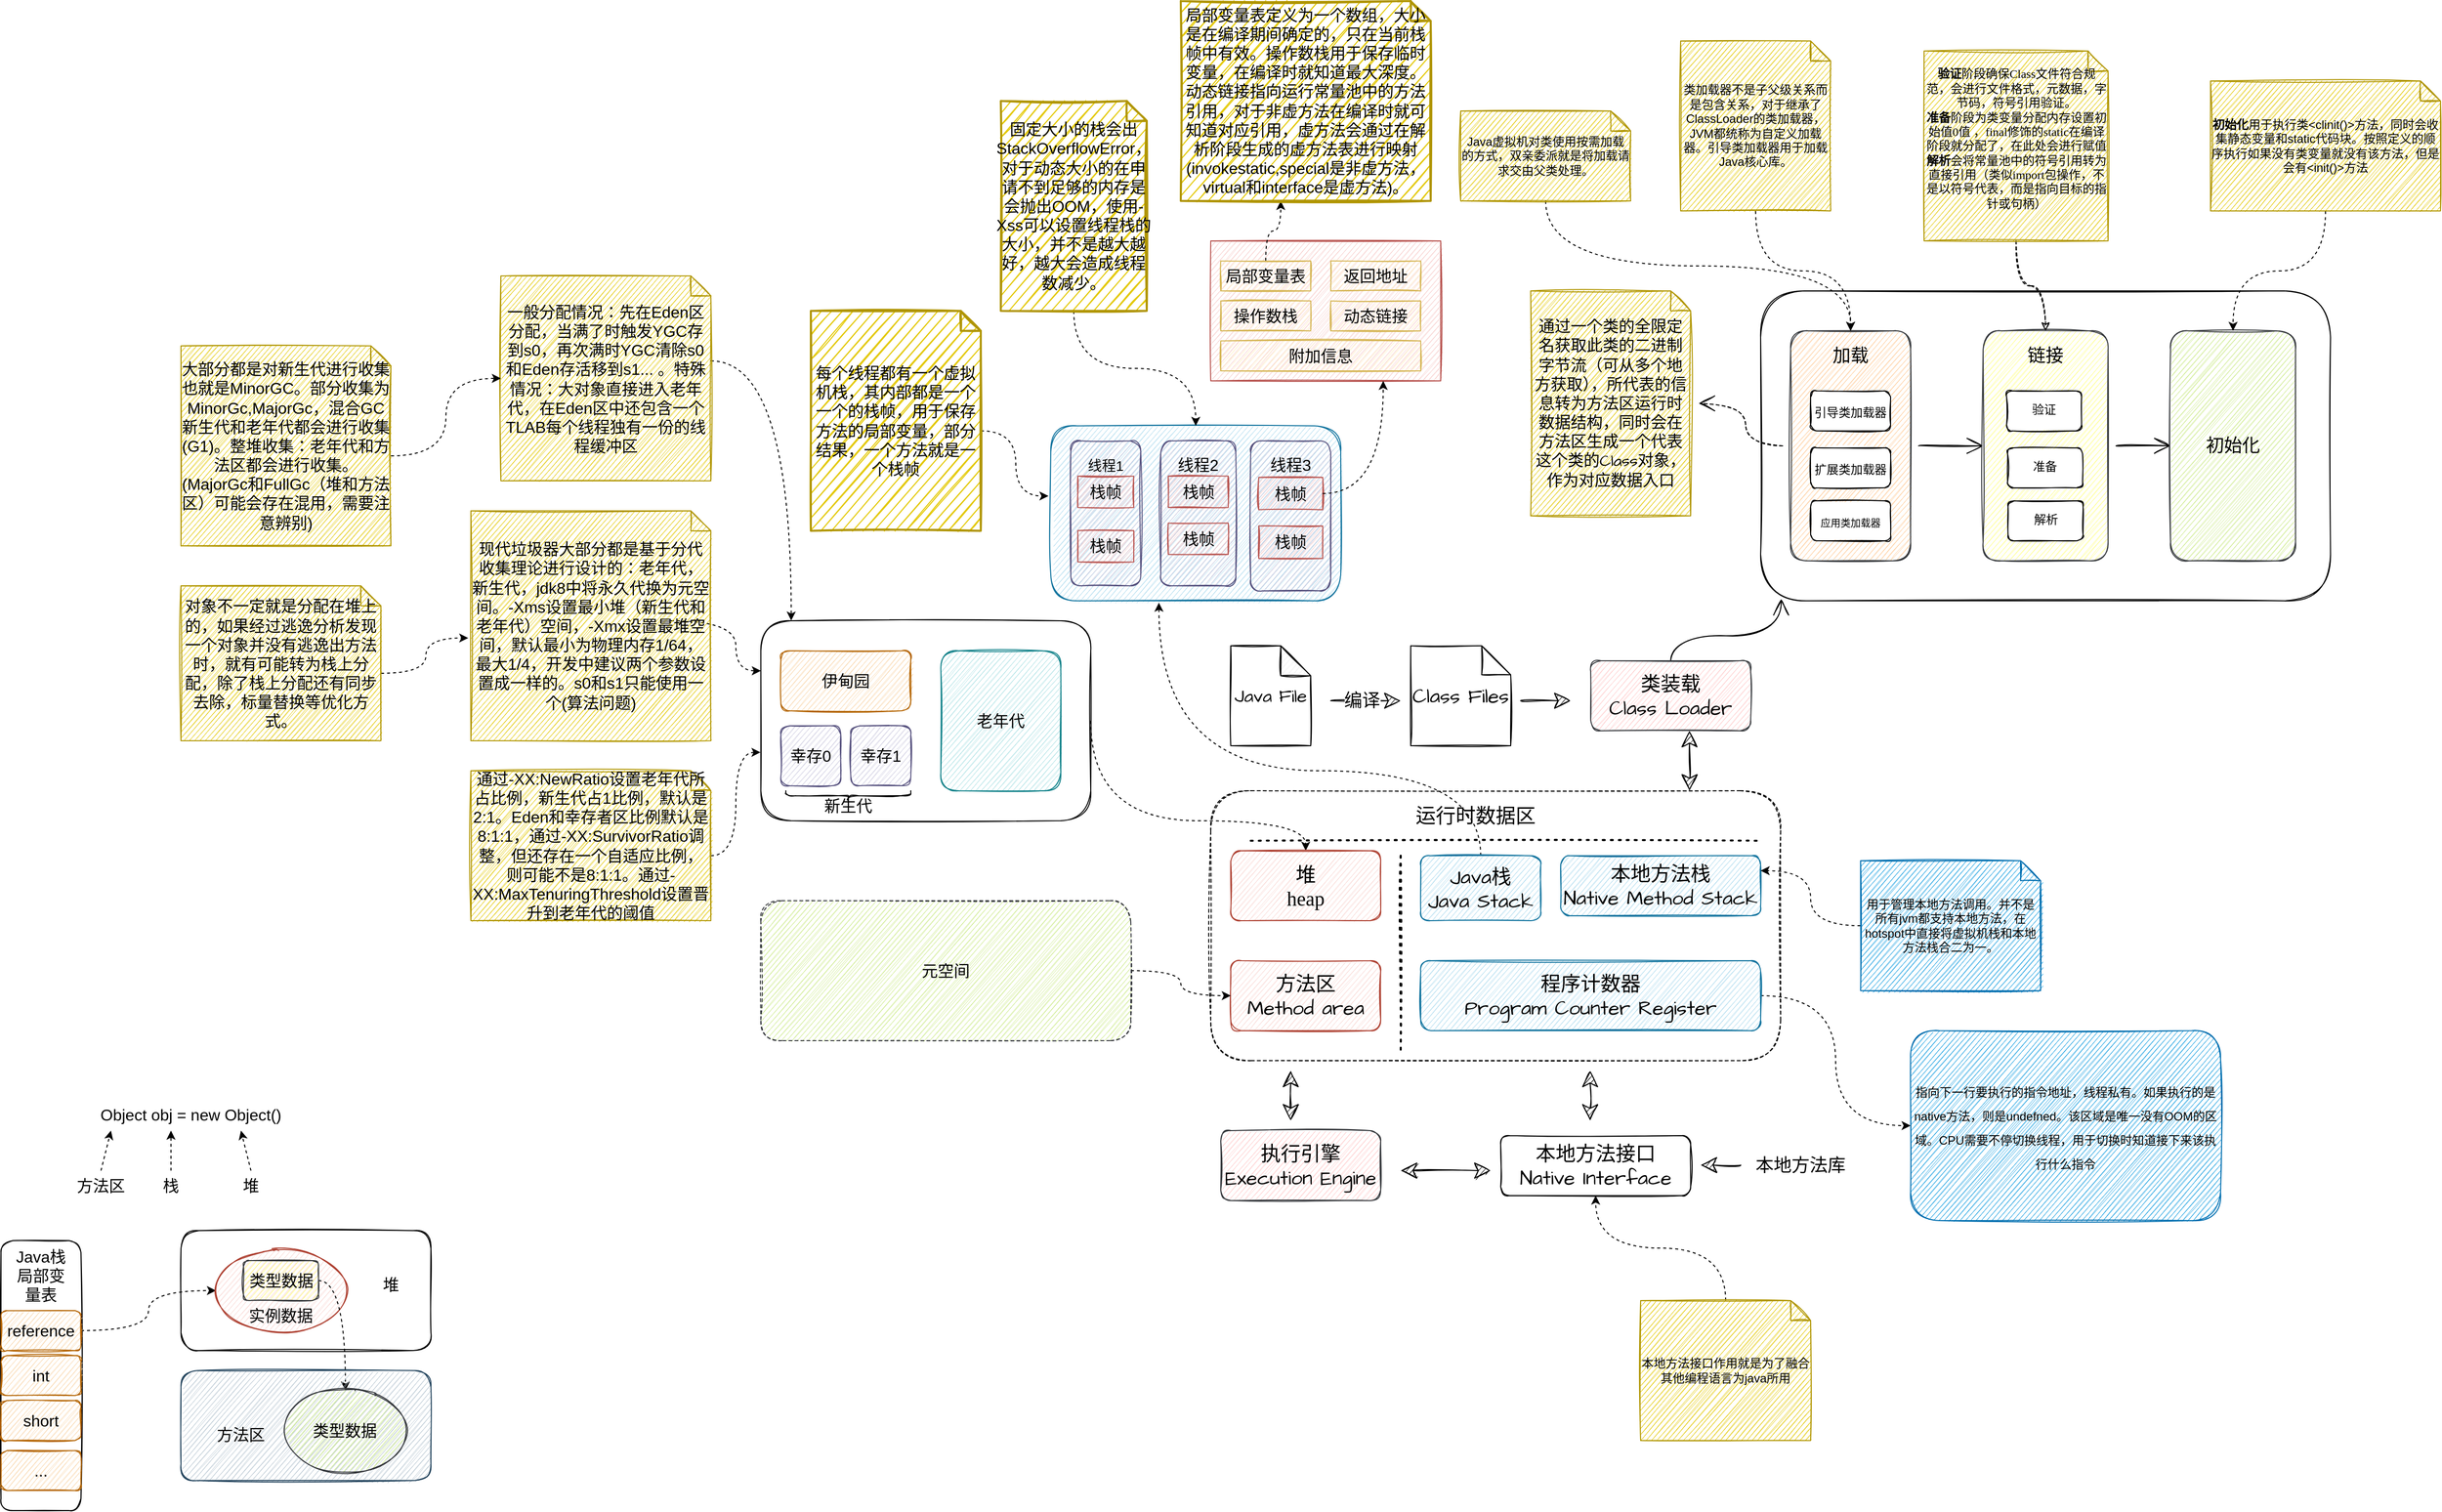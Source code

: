 <mxfile compressed="false" version="20.3.0" type="device">
  <diagram id="UpFueUuBWqiXrLH55dX2" name="第 1 页">
    <mxGraphModel dx="2283" dy="1316" grid="1" gridSize="10" guides="1" tooltips="1" connect="1" arrows="1" fold="1" page="0" pageScale="1" pageWidth="1920" pageHeight="1200" background="none" math="0" shadow="0">
      <root>
        <mxCell id="0" />
        <mxCell id="1" parent="0" />
        <mxCell id="NWxRKm_0L-wRh15dt9WS-9" style="edgeStyle=orthogonalEdgeStyle;orthogonalLoop=1;jettySize=auto;html=1;exitX=1;exitY=0.5;exitDx=0;exitDy=0;fontSize=16;curved=1;dashed=1;" parent="1" source="NWxRKm_0L-wRh15dt9WS-2" target="Faw4RQUeOR1Ntfg5_-7v-4" edge="1">
          <mxGeometry relative="1" as="geometry">
            <Array as="points">
              <mxPoint x="490" y="510" />
              <mxPoint x="705" y="510" />
            </Array>
          </mxGeometry>
        </mxCell>
        <mxCell id="k2cswU666XtifslHD5MH-2" value="" style="rounded=1;whiteSpace=wrap;html=1;sketch=1;fontSize=16;fillColor=#b1ddf0;strokeColor=#10739e;" parent="1" vertex="1">
          <mxGeometry x="450" y="115" width="290" height="175" as="geometry" />
        </mxCell>
        <mxCell id="Faw4RQUeOR1Ntfg5_-7v-2" value="" style="rounded=1;whiteSpace=wrap;html=1;glass=0;shadow=0;sketch=1;fillColor=none;dashed=1;" parent="1" vertex="1">
          <mxGeometry x="610" y="480" width="570" height="270" as="geometry" />
        </mxCell>
        <mxCell id="Faw4RQUeOR1Ntfg5_-7v-4" value="堆 &lt;br&gt;heap" style="rounded=1;whiteSpace=wrap;html=1;sketch=1;hachureGap=4;fontFamily=微软雅黑;fontSize=20;fillColor=#fad9d5;strokeColor=#ae4132;" parent="1" vertex="1">
          <mxGeometry x="630" y="540" width="150" height="70" as="geometry" />
        </mxCell>
        <mxCell id="Faw4RQUeOR1Ntfg5_-7v-5" value="方法区 &lt;br&gt;Method area" style="rounded=1;whiteSpace=wrap;html=1;sketch=1;hachureGap=4;fontFamily=Architects Daughter;fontSource=https%3A%2F%2Ffonts.googleapis.com%2Fcss%3Ffamily%3DArchitects%2BDaughter;fontSize=20;fillColor=#fad9d5;strokeColor=#ae4132;" parent="1" vertex="1">
          <mxGeometry x="630" y="650" width="150" height="70" as="geometry" />
        </mxCell>
        <mxCell id="k2cswU666XtifslHD5MH-25" style="edgeStyle=orthogonalEdgeStyle;orthogonalLoop=1;jettySize=auto;html=1;exitX=0.5;exitY=0;exitDx=0;exitDy=0;entryX=0.373;entryY=1.011;entryDx=0;entryDy=0;entryPerimeter=0;fontSize=14;curved=1;dashed=1;" parent="1" source="Faw4RQUeOR1Ntfg5_-7v-6" target="k2cswU666XtifslHD5MH-2" edge="1">
          <mxGeometry relative="1" as="geometry">
            <Array as="points">
              <mxPoint x="880" y="460" />
              <mxPoint x="558" y="460" />
            </Array>
          </mxGeometry>
        </mxCell>
        <mxCell id="Faw4RQUeOR1Ntfg5_-7v-6" value="Java栈&lt;br&gt;Java Stack" style="rounded=1;whiteSpace=wrap;html=1;sketch=1;hachureGap=4;fontFamily=Architects Daughter;fontSource=https%3A%2F%2Ffonts.googleapis.com%2Fcss%3Ffamily%3DArchitects%2BDaughter;fontSize=20;fillColor=#b1ddf0;strokeColor=#10739e;" parent="1" vertex="1">
          <mxGeometry x="820" y="545" width="120" height="65" as="geometry" />
        </mxCell>
        <mxCell id="Faw4RQUeOR1Ntfg5_-7v-7" value="本地方法栈&lt;br&gt;Native Method Stack" style="rounded=1;whiteSpace=wrap;html=1;sketch=1;hachureGap=4;fontFamily=Architects Daughter;fontSource=https%3A%2F%2Ffonts.googleapis.com%2Fcss%3Ffamily%3DArchitects%2BDaughter;fontSize=20;fillColor=#b1ddf0;strokeColor=#10739e;" parent="1" vertex="1">
          <mxGeometry x="960" y="545" width="200" height="60" as="geometry" />
        </mxCell>
        <mxCell id="Bb6Hwb2SqrQJIxjeNM7L-2" value="" style="edgeStyle=orthogonalEdgeStyle;orthogonalLoop=1;jettySize=auto;html=1;dashed=1;curved=1;" parent="1" source="Faw4RQUeOR1Ntfg5_-7v-8" target="Bb6Hwb2SqrQJIxjeNM7L-1" edge="1">
          <mxGeometry relative="1" as="geometry" />
        </mxCell>
        <mxCell id="Faw4RQUeOR1Ntfg5_-7v-8" value="程序计数器&lt;br&gt;Program Counter Register" style="rounded=1;whiteSpace=wrap;html=1;sketch=1;hachureGap=4;fontFamily=Architects Daughter;fontSource=https%3A%2F%2Ffonts.googleapis.com%2Fcss%3Ffamily%3DArchitects%2BDaughter;fontSize=20;fillColor=#b1ddf0;strokeColor=#10739e;" parent="1" vertex="1">
          <mxGeometry x="820" y="650" width="340" height="70" as="geometry" />
        </mxCell>
        <mxCell id="Faw4RQUeOR1Ntfg5_-7v-9" value="运行时数据区" style="text;html=1;strokeColor=none;fillColor=none;align=center;verticalAlign=middle;whiteSpace=wrap;rounded=0;sketch=1;hachureGap=4;fontFamily=Architects Daughter;fontSource=https%3A%2F%2Ffonts.googleapis.com%2Fcss%3Ffamily%3DArchitects%2BDaughter;fontSize=20;" parent="1" vertex="1">
          <mxGeometry x="780" y="490" width="190" height="30" as="geometry" />
        </mxCell>
        <mxCell id="Faw4RQUeOR1Ntfg5_-7v-11" value="Class Files" style="shape=note;size=29;whiteSpace=wrap;html=1;rounded=1;sketch=1;hachureGap=4;fontFamily=Architects Daughter;fontSource=https%3A%2F%2Ffonts.googleapis.com%2Fcss%3Ffamily%3DArchitects%2BDaughter;fontSize=20;" parent="1" vertex="1">
          <mxGeometry x="810" y="335" width="100" height="100" as="geometry" />
        </mxCell>
        <mxCell id="Faw4RQUeOR1Ntfg5_-7v-56" style="edgeStyle=orthogonalEdgeStyle;sketch=1;hachureGap=4;orthogonalLoop=1;jettySize=auto;html=1;exitX=0.5;exitY=0;exitDx=0;exitDy=0;entryX=0.036;entryY=0.994;entryDx=0;entryDy=0;shadow=0;fontFamily=Architects Daughter;fontSource=https%3A%2F%2Ffonts.googleapis.com%2Fcss%3Ffamily%3DArchitects%2BDaughter;fontSize=18;endArrow=open;startSize=14;endSize=14;sourcePerimeterSpacing=8;targetPerimeterSpacing=8;curved=1;entryPerimeter=0;" parent="1" source="Faw4RQUeOR1Ntfg5_-7v-13" target="Faw4RQUeOR1Ntfg5_-7v-55" edge="1">
          <mxGeometry relative="1" as="geometry" />
        </mxCell>
        <mxCell id="Faw4RQUeOR1Ntfg5_-7v-13" value="类装载&lt;br&gt;Class Loader" style="rounded=1;whiteSpace=wrap;html=1;sketch=1;hachureGap=4;fontFamily=Architects Daughter;fontSource=https%3A%2F%2Ffonts.googleapis.com%2Fcss%3Ffamily%3DArchitects%2BDaughter;fontSize=20;fillColor=#ffcccc;strokeColor=#36393d;" parent="1" vertex="1">
          <mxGeometry x="990" y="350" width="160" height="70" as="geometry" />
        </mxCell>
        <mxCell id="Faw4RQUeOR1Ntfg5_-7v-17" value="执行引擎&lt;br&gt;Execution Engine" style="rounded=1;whiteSpace=wrap;html=1;sketch=1;hachureGap=4;fontFamily=Architects Daughter;fontSource=https%3A%2F%2Ffonts.googleapis.com%2Fcss%3Ffamily%3DArchitects%2BDaughter;fontSize=20;fillColor=#ffcccc;strokeColor=#36393d;" parent="1" vertex="1">
          <mxGeometry x="620" y="820" width="160" height="70" as="geometry" />
        </mxCell>
        <mxCell id="Faw4RQUeOR1Ntfg5_-7v-27" value="" style="endArrow=classic;html=1;rounded=1;shadow=0;sketch=1;hachureGap=4;fontFamily=Architects Daughter;fontSource=https%3A%2F%2Ffonts.googleapis.com%2Fcss%3Ffamily%3DArchitects%2BDaughter;fontSize=16;startSize=14;endSize=14;sourcePerimeterSpacing=8;targetPerimeterSpacing=8;curved=1;" parent="1" edge="1">
          <mxGeometry width="50" height="50" relative="1" as="geometry">
            <mxPoint x="920" y="390" as="sourcePoint" />
            <mxPoint x="970" y="390" as="targetPoint" />
          </mxGeometry>
        </mxCell>
        <mxCell id="Faw4RQUeOR1Ntfg5_-7v-28" value="" style="endArrow=classic;startArrow=classic;html=1;rounded=1;shadow=0;sketch=1;hachureGap=4;fontFamily=Architects Daughter;fontSource=https%3A%2F%2Ffonts.googleapis.com%2Fcss%3Ffamily%3DArchitects%2BDaughter;fontSize=16;startSize=14;endSize=14;sourcePerimeterSpacing=8;targetPerimeterSpacing=8;curved=1;" parent="1" edge="1">
          <mxGeometry width="50" height="50" relative="1" as="geometry">
            <mxPoint x="690" y="810" as="sourcePoint" />
            <mxPoint x="690" y="760" as="targetPoint" />
          </mxGeometry>
        </mxCell>
        <mxCell id="Faw4RQUeOR1Ntfg5_-7v-29" value="" style="endArrow=classic;startArrow=classic;html=1;rounded=1;shadow=0;sketch=1;hachureGap=4;fontFamily=Architects Daughter;fontSource=https%3A%2F%2Ffonts.googleapis.com%2Fcss%3Ffamily%3DArchitects%2BDaughter;fontSize=16;startSize=14;endSize=14;sourcePerimeterSpacing=8;targetPerimeterSpacing=8;curved=1;" parent="1" edge="1">
          <mxGeometry width="50" height="50" relative="1" as="geometry">
            <mxPoint x="1088.82" y="480" as="sourcePoint" />
            <mxPoint x="1088.82" y="420" as="targetPoint" />
          </mxGeometry>
        </mxCell>
        <mxCell id="Faw4RQUeOR1Ntfg5_-7v-31" value="" style="endArrow=classic;startArrow=classic;html=1;rounded=1;shadow=0;sketch=1;hachureGap=4;fontFamily=Architects Daughter;fontSource=https%3A%2F%2Ffonts.googleapis.com%2Fcss%3Ffamily%3DArchitects%2BDaughter;fontSize=16;startSize=14;endSize=14;sourcePerimeterSpacing=8;targetPerimeterSpacing=8;curved=1;" parent="1" edge="1">
          <mxGeometry width="50" height="50" relative="1" as="geometry">
            <mxPoint x="800" y="860" as="sourcePoint" />
            <mxPoint x="890" y="860" as="targetPoint" />
          </mxGeometry>
        </mxCell>
        <mxCell id="Faw4RQUeOR1Ntfg5_-7v-32" value="本地方法接口&lt;br&gt;Native Interface" style="rounded=1;whiteSpace=wrap;html=1;sketch=1;hachureGap=4;fontFamily=Architects Daughter;fontSource=https%3A%2F%2Ffonts.googleapis.com%2Fcss%3Ffamily%3DArchitects%2BDaughter;fontSize=20;fillColor=none;" parent="1" vertex="1">
          <mxGeometry x="900" y="825" width="190" height="60" as="geometry" />
        </mxCell>
        <mxCell id="Faw4RQUeOR1Ntfg5_-7v-33" value="" style="endArrow=classic;startArrow=classic;html=1;rounded=1;shadow=0;sketch=1;hachureGap=4;fontFamily=Architects Daughter;fontSource=https%3A%2F%2Ffonts.googleapis.com%2Fcss%3Ffamily%3DArchitects%2BDaughter;fontSize=16;startSize=14;endSize=14;sourcePerimeterSpacing=8;targetPerimeterSpacing=8;curved=1;" parent="1" edge="1">
          <mxGeometry width="50" height="50" relative="1" as="geometry">
            <mxPoint x="989.47" y="810.0" as="sourcePoint" />
            <mxPoint x="989.47" y="760.0" as="targetPoint" />
          </mxGeometry>
        </mxCell>
        <mxCell id="Faw4RQUeOR1Ntfg5_-7v-34" value="本地方法库" style="text;html=1;strokeColor=none;fillColor=none;align=center;verticalAlign=middle;whiteSpace=wrap;rounded=0;sketch=1;hachureGap=4;fontFamily=Architects Daughter;fontSource=https%3A%2F%2Ffonts.googleapis.com%2Fcss%3Ffamily%3DArchitects%2BDaughter;fontSize=18;" parent="1" vertex="1">
          <mxGeometry x="1140" y="840" width="120" height="30" as="geometry" />
        </mxCell>
        <mxCell id="Faw4RQUeOR1Ntfg5_-7v-36" value="" style="endArrow=classic;html=1;rounded=1;shadow=0;sketch=1;hachureGap=4;fontFamily=Architects Daughter;fontSource=https%3A%2F%2Ffonts.googleapis.com%2Fcss%3Ffamily%3DArchitects%2BDaughter;fontSize=16;startSize=14;endSize=14;sourcePerimeterSpacing=8;targetPerimeterSpacing=8;curved=1;" parent="1" edge="1">
          <mxGeometry width="50" height="50" relative="1" as="geometry">
            <mxPoint x="1140" y="854.47" as="sourcePoint" />
            <mxPoint x="1100" y="854.47" as="targetPoint" />
          </mxGeometry>
        </mxCell>
        <mxCell id="Faw4RQUeOR1Ntfg5_-7v-39" value="" style="endArrow=none;dashed=1;html=1;dashPattern=1 3;strokeWidth=2;rounded=0;shadow=0;sketch=1;hachureGap=4;fontFamily=Architects Daughter;fontSource=https%3A%2F%2Ffonts.googleapis.com%2Fcss%3Ffamily%3DArchitects%2BDaughter;fontSize=16;startSize=14;endSize=14;sourcePerimeterSpacing=8;targetPerimeterSpacing=8;" parent="1" edge="1">
          <mxGeometry width="50" height="50" relative="1" as="geometry">
            <mxPoint x="800" y="739" as="sourcePoint" />
            <mxPoint x="800" y="544" as="targetPoint" />
          </mxGeometry>
        </mxCell>
        <mxCell id="Faw4RQUeOR1Ntfg5_-7v-40" value="" style="endArrow=none;dashed=1;html=1;dashPattern=1 3;strokeWidth=2;rounded=0;shadow=0;sketch=1;hachureGap=4;fontFamily=Architects Daughter;fontSource=https%3A%2F%2Ffonts.googleapis.com%2Fcss%3Ffamily%3DArchitects%2BDaughter;fontSize=18;startSize=14;endSize=14;sourcePerimeterSpacing=8;targetPerimeterSpacing=8;" parent="1" edge="1">
          <mxGeometry width="50" height="50" relative="1" as="geometry">
            <mxPoint x="650" y="530" as="sourcePoint" />
            <mxPoint x="1160" y="530" as="targetPoint" />
          </mxGeometry>
        </mxCell>
        <mxCell id="Faw4RQUeOR1Ntfg5_-7v-44" value="Java File" style="shape=note;whiteSpace=wrap;html=1;backgroundOutline=1;darkOpacity=0.05;rounded=1;sketch=1;hachureGap=4;fontFamily=Architects Daughter;fontSource=https%3A%2F%2Ffonts.googleapis.com%2Fcss%3Ffamily%3DArchitects%2BDaughter;fontSize=18;" parent="1" vertex="1">
          <mxGeometry x="630" y="335" width="80" height="100" as="geometry" />
        </mxCell>
        <mxCell id="Faw4RQUeOR1Ntfg5_-7v-45" value="" style="endArrow=classic;html=1;rounded=1;shadow=0;sketch=1;hachureGap=4;fontFamily=Architects Daughter;fontSource=https%3A%2F%2Ffonts.googleapis.com%2Fcss%3Ffamily%3DArchitects%2BDaughter;fontSize=16;startSize=14;endSize=14;sourcePerimeterSpacing=8;targetPerimeterSpacing=8;curved=1;" parent="1" edge="1">
          <mxGeometry width="50" height="50" relative="1" as="geometry">
            <mxPoint x="730" y="390" as="sourcePoint" />
            <mxPoint x="800" y="390" as="targetPoint" />
          </mxGeometry>
        </mxCell>
        <mxCell id="Faw4RQUeOR1Ntfg5_-7v-53" value="编译" style="edgeLabel;html=1;align=center;verticalAlign=middle;resizable=0;points=[];fontSize=18;fontFamily=Architects Daughter;" parent="Faw4RQUeOR1Ntfg5_-7v-45" vertex="1" connectable="0">
          <mxGeometry x="-0.533" relative="1" as="geometry">
            <mxPoint x="14" as="offset" />
          </mxGeometry>
        </mxCell>
        <mxCell id="Faw4RQUeOR1Ntfg5_-7v-55" value="" style="rounded=1;whiteSpace=wrap;html=1;sketch=1;hachureGap=4;fontFamily=Architects Daughter;fontSource=https%3A%2F%2Ffonts.googleapis.com%2Fcss%3Ffamily%3DArchitects%2BDaughter;fontSize=18;fillColor=none;" parent="1" vertex="1">
          <mxGeometry x="1160" y="-20" width="570" height="310" as="geometry" />
        </mxCell>
        <mxCell id="Faw4RQUeOR1Ntfg5_-7v-62" style="edgeStyle=orthogonalEdgeStyle;curved=1;sketch=1;hachureGap=4;orthogonalLoop=1;jettySize=auto;html=1;entryX=0;entryY=0.5;entryDx=0;entryDy=0;shadow=0;fontFamily=Architects Daughter;fontSource=https%3A%2F%2Ffonts.googleapis.com%2Fcss%3Ffamily%3DArchitects%2BDaughter;fontSize=18;endArrow=open;startSize=14;endSize=14;sourcePerimeterSpacing=8;targetPerimeterSpacing=8;" parent="1" source="Faw4RQUeOR1Ntfg5_-7v-59" target="Faw4RQUeOR1Ntfg5_-7v-60" edge="1">
          <mxGeometry relative="1" as="geometry" />
        </mxCell>
        <mxCell id="Faw4RQUeOR1Ntfg5_-7v-75" style="edgeStyle=orthogonalEdgeStyle;curved=1;sketch=1;hachureGap=4;orthogonalLoop=1;jettySize=auto;html=1;shadow=0;fontFamily=Architects Daughter;fontSource=https%3A%2F%2Ffonts.googleapis.com%2Fcss%3Ffamily%3DArchitects%2BDaughter;fontSize=16;endArrow=open;startSize=14;endSize=14;sourcePerimeterSpacing=8;targetPerimeterSpacing=8;dashed=1;" parent="1" source="Faw4RQUeOR1Ntfg5_-7v-59" target="Faw4RQUeOR1Ntfg5_-7v-74" edge="1">
          <mxGeometry relative="1" as="geometry" />
        </mxCell>
        <mxCell id="Faw4RQUeOR1Ntfg5_-7v-59" value="" style="rounded=1;whiteSpace=wrap;html=1;sketch=1;hachureGap=4;fontFamily=Architects Daughter;fontSource=https%3A%2F%2Ffonts.googleapis.com%2Fcss%3Ffamily%3DArchitects%2BDaughter;fontSize=18;fillColor=#ffcc99;strokeColor=#36393d;" parent="1" vertex="1">
          <mxGeometry x="1190" y="20" width="120" height="230" as="geometry" />
        </mxCell>
        <mxCell id="Faw4RQUeOR1Ntfg5_-7v-63" style="edgeStyle=orthogonalEdgeStyle;curved=1;sketch=1;hachureGap=4;orthogonalLoop=1;jettySize=auto;html=1;entryX=0;entryY=0.5;entryDx=0;entryDy=0;shadow=0;fontFamily=Architects Daughter;fontSource=https%3A%2F%2Ffonts.googleapis.com%2Fcss%3Ffamily%3DArchitects%2BDaughter;fontSize=18;endArrow=open;startSize=14;endSize=14;sourcePerimeterSpacing=8;targetPerimeterSpacing=8;" parent="1" source="Faw4RQUeOR1Ntfg5_-7v-60" target="Faw4RQUeOR1Ntfg5_-7v-61" edge="1">
          <mxGeometry relative="1" as="geometry" />
        </mxCell>
        <mxCell id="Faw4RQUeOR1Ntfg5_-7v-60" value="" style="rounded=1;whiteSpace=wrap;html=1;sketch=1;hachureGap=4;fontFamily=Architects Daughter;fontSource=https%3A%2F%2Ffonts.googleapis.com%2Fcss%3Ffamily%3DArchitects%2BDaughter;fontSize=18;fillColor=#ffff88;strokeColor=#36393d;" parent="1" vertex="1">
          <mxGeometry x="1382.5" y="20" width="125" height="230" as="geometry" />
        </mxCell>
        <mxCell id="Faw4RQUeOR1Ntfg5_-7v-61" value="初始化" style="rounded=1;whiteSpace=wrap;html=1;sketch=1;hachureGap=4;fontFamily=Architects Daughter;fontSource=https%3A%2F%2Ffonts.googleapis.com%2Fcss%3Ffamily%3DArchitects%2BDaughter;fontSize=18;fillColor=#cdeb8b;strokeColor=#36393d;" parent="1" vertex="1">
          <mxGeometry x="1570" y="20" width="125" height="230" as="geometry" />
        </mxCell>
        <mxCell id="Faw4RQUeOR1Ntfg5_-7v-64" value="加载" style="text;html=1;strokeColor=none;fillColor=none;align=center;verticalAlign=middle;whiteSpace=wrap;rounded=0;sketch=1;hachureGap=4;fontFamily=Architects Daughter;fontSource=https%3A%2F%2Ffonts.googleapis.com%2Fcss%3Ffamily%3DArchitects%2BDaughter;fontSize=18;" parent="1" vertex="1">
          <mxGeometry x="1220" y="30" width="60" height="30" as="geometry" />
        </mxCell>
        <mxCell id="Faw4RQUeOR1Ntfg5_-7v-65" value="链接" style="text;html=1;strokeColor=none;fillColor=none;align=center;verticalAlign=middle;whiteSpace=wrap;rounded=0;sketch=1;hachureGap=4;fontFamily=Architects Daughter;fontSource=https%3A%2F%2Ffonts.googleapis.com%2Fcss%3Ffamily%3DArchitects%2BDaughter;fontSize=18;" parent="1" vertex="1">
          <mxGeometry x="1415" y="30" width="60" height="30" as="geometry" />
        </mxCell>
        <mxCell id="Faw4RQUeOR1Ntfg5_-7v-66" value="&lt;font style=&quot;font-size: 12px;&quot;&gt;引导类加载器&lt;/font&gt;" style="rounded=1;whiteSpace=wrap;html=1;sketch=1;hachureGap=4;fontFamily=Architects Daughter;fontSource=https%3A%2F%2Ffonts.googleapis.com%2Fcss%3Ffamily%3DArchitects%2BDaughter;fontSize=18;" parent="1" vertex="1">
          <mxGeometry x="1210" y="80" width="80" height="40" as="geometry" />
        </mxCell>
        <mxCell id="Faw4RQUeOR1Ntfg5_-7v-67" value="&lt;font style=&quot;font-size: 12px;&quot;&gt;扩展类加载器&lt;/font&gt;" style="rounded=1;whiteSpace=wrap;html=1;sketch=1;hachureGap=4;fontFamily=Architects Daughter;fontSource=https%3A%2F%2Ffonts.googleapis.com%2Fcss%3Ffamily%3DArchitects%2BDaughter;fontSize=18;" parent="1" vertex="1">
          <mxGeometry x="1210" y="137" width="80" height="40" as="geometry" />
        </mxCell>
        <mxCell id="Faw4RQUeOR1Ntfg5_-7v-68" value="&lt;font size=&quot;1&quot;&gt;应用类加载器&lt;/font&gt;" style="rounded=1;whiteSpace=wrap;html=1;sketch=1;hachureGap=4;fontFamily=Architects Daughter;fontSource=https%3A%2F%2Ffonts.googleapis.com%2Fcss%3Ffamily%3DArchitects%2BDaughter;fontSize=18;" parent="1" vertex="1">
          <mxGeometry x="1210" y="190" width="80" height="40" as="geometry" />
        </mxCell>
        <mxCell id="Faw4RQUeOR1Ntfg5_-7v-69" value="验证" style="rounded=1;whiteSpace=wrap;html=1;sketch=1;hachureGap=4;fontFamily=Architects Daughter;fontSource=https%3A%2F%2Ffonts.googleapis.com%2Fcss%3Ffamily%3DArchitects%2BDaughter;fontSize=12;" parent="1" vertex="1">
          <mxGeometry x="1406" y="80" width="75" height="40" as="geometry" />
        </mxCell>
        <mxCell id="Faw4RQUeOR1Ntfg5_-7v-70" value="准备" style="rounded=1;whiteSpace=wrap;html=1;sketch=1;hachureGap=4;fontFamily=Architects Daughter;fontSource=https%3A%2F%2Ffonts.googleapis.com%2Fcss%3Ffamily%3DArchitects%2BDaughter;fontSize=12;" parent="1" vertex="1">
          <mxGeometry x="1407" y="137" width="75" height="40" as="geometry" />
        </mxCell>
        <mxCell id="Faw4RQUeOR1Ntfg5_-7v-71" value="解析" style="rounded=1;whiteSpace=wrap;html=1;sketch=1;hachureGap=4;fontFamily=Architects Daughter;fontSource=https%3A%2F%2Ffonts.googleapis.com%2Fcss%3Ffamily%3DArchitects%2BDaughter;fontSize=12;" parent="1" vertex="1">
          <mxGeometry x="1407.5" y="190" width="75" height="40" as="geometry" />
        </mxCell>
        <mxCell id="Faw4RQUeOR1Ntfg5_-7v-74" value="通过一个类的全限定名获取此类的二进制字节流（可从多个地方获取），所代表的信息转为方法区运行时数据结构，同时会在方法区生成一个代表这个类的Class对象，作为对应数据入口" style="shape=note;size=20;whiteSpace=wrap;html=1;rounded=0;shadow=0;glass=0;labelBackgroundColor=none;labelBorderColor=none;sketch=1;hachureGap=4;fontFamily=Architects Daughter;fontSource=https%3A%2F%2Ffonts.googleapis.com%2Fcss%3Ffamily%3DArchitects%2BDaughter;fontSize=16;fillColor=#e3c800;strokeColor=#B09500;fontColor=#000000;" parent="1" vertex="1">
          <mxGeometry x="930" y="-20" width="160" height="225" as="geometry" />
        </mxCell>
        <mxCell id="5SP2Hkb6CLst0mhZNxZb-2" style="edgeStyle=orthogonalEdgeStyle;orthogonalLoop=1;jettySize=auto;html=1;exitX=0.5;exitY=1;exitDx=0;exitDy=0;exitPerimeter=0;entryX=0.5;entryY=0;entryDx=0;entryDy=0;fontFamily=Comic Sans MS;sketch=1;curved=1;dashed=1;" parent="1" source="5SP2Hkb6CLst0mhZNxZb-1" target="Faw4RQUeOR1Ntfg5_-7v-60" edge="1">
          <mxGeometry relative="1" as="geometry" />
        </mxCell>
        <mxCell id="5SP2Hkb6CLst0mhZNxZb-1" value="&lt;font face=&quot;Comic Sans MS&quot;&gt;&lt;b&gt;验证&lt;/b&gt;阶段确保Class文件符合规范，会进行文件格式，元数据，字节码，符号引用验证。&lt;br&gt;&lt;b&gt;准备&lt;/b&gt;阶段为类变量分配内存设置初始值0值 ，final修饰的static在编译阶段就分配了，在此处会进行赋值&lt;br&gt;&lt;b&gt;解析&lt;/b&gt;会将常量池中的符号引用转为直接引用（类似import包操作，不是以符号代表，而是指向目标的指针或句柄）&lt;br&gt;&lt;br&gt;&lt;/font&gt;" style="shape=note;size=20;whiteSpace=wrap;html=1;fillColor=#e3c800;strokeColor=#B09500;sketch=1;fontColor=#000000;" parent="1" vertex="1">
          <mxGeometry x="1323.5" y="-260" width="184" height="190" as="geometry" />
        </mxCell>
        <mxCell id="kVb7bWOc-YhVNDlkIjAP-2" style="edgeStyle=orthogonalEdgeStyle;orthogonalLoop=1;jettySize=auto;html=1;exitX=0.5;exitY=1;exitDx=0;exitDy=0;exitPerimeter=0;curved=1;dashed=1;" parent="1" source="kVb7bWOc-YhVNDlkIjAP-1" target="Faw4RQUeOR1Ntfg5_-7v-61" edge="1">
          <mxGeometry relative="1" as="geometry" />
        </mxCell>
        <mxCell id="kVb7bWOc-YhVNDlkIjAP-1" value="&lt;b&gt;初始化&lt;/b&gt;用于执行类&amp;lt;clinit()&amp;gt;方法，同时会收集静态变量和static代码块。按照定义的顺序执行如果没有类变量就没有该方法，但是会有&amp;lt;init()&amp;gt;方法" style="shape=note;size=20;whiteSpace=wrap;html=1;fillColor=#e3c800;strokeColor=#B09500;sketch=1;fontColor=#000000;" parent="1" vertex="1">
          <mxGeometry x="1610" y="-230" width="230" height="130" as="geometry" />
        </mxCell>
        <mxCell id="R8C0xm-D3BiyWD3rxAFL-1" style="edgeStyle=orthogonalEdgeStyle;orthogonalLoop=1;jettySize=auto;html=1;exitX=0.5;exitY=1;exitDx=0;exitDy=0;exitPerimeter=0;entryX=0.5;entryY=0;entryDx=0;entryDy=0;curved=1;dashed=1;" parent="1" source="uavmwpKasLI_t1cetmPj-1" target="Faw4RQUeOR1Ntfg5_-7v-59" edge="1">
          <mxGeometry relative="1" as="geometry" />
        </mxCell>
        <mxCell id="uavmwpKasLI_t1cetmPj-1" value="类加载器不是子父级关系而是包含关系，对于继承了ClassLoader的类加载器，JVM都统称为自定义加载器。引导类加载器用于加载Java核心库。" style="shape=note;size=20;whiteSpace=wrap;html=1;fillColor=#e3c800;fontColor=#000000;strokeColor=#B09500;sketch=1;" parent="1" vertex="1">
          <mxGeometry x="1080" y="-270" width="150" height="170" as="geometry" />
        </mxCell>
        <mxCell id="R8C0xm-D3BiyWD3rxAFL-3" style="edgeStyle=orthogonalEdgeStyle;curved=1;orthogonalLoop=1;jettySize=auto;html=1;exitX=0.5;exitY=1;exitDx=0;exitDy=0;exitPerimeter=0;entryX=0.5;entryY=0;entryDx=0;entryDy=0;dashed=1;" parent="1" source="R8C0xm-D3BiyWD3rxAFL-2" target="Faw4RQUeOR1Ntfg5_-7v-59" edge="1">
          <mxGeometry relative="1" as="geometry" />
        </mxCell>
        <mxCell id="R8C0xm-D3BiyWD3rxAFL-2" value="Java虚拟机对类使用按需加载的方式，双亲委派就是将加载请求交由父类处理。" style="shape=note;size=20;whiteSpace=wrap;html=1;fillColor=#e3c800;fontColor=#000000;strokeColor=#B09500;sketch=1;" parent="1" vertex="1">
          <mxGeometry x="860" y="-200" width="170" height="90" as="geometry" />
        </mxCell>
        <mxCell id="Bb6Hwb2SqrQJIxjeNM7L-1" value="&lt;span style=&quot;color: rgb(0, 0, 0); font-family: Helvetica; font-size: 12px;&quot;&gt;指向下一行要执行的指令地址，线程私有。如果执行的是native方法，则是undefned。该区域是唯一没有OOM的区域。CPU需要不停切换线程，用于切换时知道接下来该执行什么指令&lt;/span&gt;" style="whiteSpace=wrap;html=1;fontSize=20;fontFamily=Architects Daughter;fillColor=#1ba1e2;strokeColor=#006EAF;rounded=1;sketch=1;hachureGap=4;fontSource=https%3A%2F%2Ffonts.googleapis.com%2Fcss%3Ffamily%3DArchitects%2BDaughter;fontColor=#ffffff;" parent="1" vertex="1">
          <mxGeometry x="1310" y="720" width="310" height="190" as="geometry" />
        </mxCell>
        <mxCell id="k2cswU666XtifslHD5MH-26" style="edgeStyle=orthogonalEdgeStyle;curved=1;orthogonalLoop=1;jettySize=auto;html=1;exitX=0;exitY=0;exitDx=170;exitDy=120;exitPerimeter=0;entryX=-0.008;entryY=0.401;entryDx=0;entryDy=0;entryPerimeter=0;dashed=1;fontSize=14;" parent="1" source="k2cswU666XtifslHD5MH-1" target="k2cswU666XtifslHD5MH-2" edge="1">
          <mxGeometry relative="1" as="geometry" />
        </mxCell>
        <mxCell id="k2cswU666XtifslHD5MH-1" value="每个线程都有一个虚拟机栈，其内部都是一个一个的栈帧，用于保存方法的局部变量，部分结果，一个方法就是一个栈帧" style="shape=note;strokeWidth=2;fontSize=16;size=20;whiteSpace=wrap;html=1;fillColor=#e3c800;strokeColor=#B09500;fontColor=#000000;sketch=1;" parent="1" vertex="1">
          <mxGeometry x="210" width="170" height="220" as="geometry" />
        </mxCell>
        <mxCell id="k2cswU666XtifslHD5MH-12" value="" style="group" parent="1" vertex="1" connectable="0">
          <mxGeometry x="470" y="130" width="70" height="145" as="geometry" />
        </mxCell>
        <mxCell id="k2cswU666XtifslHD5MH-4" value="" style="rounded=1;whiteSpace=wrap;html=1;sketch=1;fontSize=16;fillColor=#d0cee2;strokeColor=#56517e;" parent="k2cswU666XtifslHD5MH-12" vertex="1">
          <mxGeometry width="70" height="145" as="geometry" />
        </mxCell>
        <mxCell id="k2cswU666XtifslHD5MH-7" value="&lt;font style=&quot;font-size: 14px;&quot;&gt;线程1&lt;/font&gt;" style="text;html=1;strokeColor=none;fillColor=none;align=center;verticalAlign=middle;whiteSpace=wrap;rounded=0;sketch=1;fontSize=16;" parent="k2cswU666XtifslHD5MH-12" vertex="1">
          <mxGeometry x="14" y="11.757" width="42" height="23.514" as="geometry" />
        </mxCell>
        <mxCell id="k2cswU666XtifslHD5MH-8" value="栈帧" style="text;html=1;strokeColor=#b85450;fillColor=#f8cecc;align=center;verticalAlign=middle;whiteSpace=wrap;overflow=hidden;sketch=1;fontSize=16;" parent="k2cswU666XtifslHD5MH-12" vertex="1">
          <mxGeometry x="7" y="35.27" width="56" height="31.351" as="geometry" />
        </mxCell>
        <mxCell id="k2cswU666XtifslHD5MH-11" value="栈帧" style="text;html=1;strokeColor=#b85450;fillColor=#f8cecc;align=center;verticalAlign=middle;whiteSpace=wrap;overflow=hidden;sketch=1;fontSize=16;" parent="k2cswU666XtifslHD5MH-12" vertex="1">
          <mxGeometry x="7" y="89.781" width="56" height="31.351" as="geometry" />
        </mxCell>
        <mxCell id="k2cswU666XtifslHD5MH-13" value="" style="group" parent="1" vertex="1" connectable="0">
          <mxGeometry x="560" y="130" width="75" height="145" as="geometry" />
        </mxCell>
        <mxCell id="k2cswU666XtifslHD5MH-14" value="" style="rounded=1;whiteSpace=wrap;html=1;sketch=1;fontSize=16;fillColor=#d0cee2;strokeColor=#56517e;" parent="k2cswU666XtifslHD5MH-13" vertex="1">
          <mxGeometry width="75" height="145" as="geometry" />
        </mxCell>
        <mxCell id="k2cswU666XtifslHD5MH-15" value="线程2" style="text;html=1;strokeColor=none;fillColor=none;align=center;verticalAlign=middle;whiteSpace=wrap;rounded=0;sketch=1;fontSize=16;" parent="k2cswU666XtifslHD5MH-13" vertex="1">
          <mxGeometry x="15" y="11.757" width="45" height="23.514" as="geometry" />
        </mxCell>
        <mxCell id="k2cswU666XtifslHD5MH-16" value="栈帧" style="text;html=1;strokeColor=#b85450;fillColor=#f8cecc;align=center;verticalAlign=middle;whiteSpace=wrap;overflow=hidden;sketch=1;fontSize=16;" parent="k2cswU666XtifslHD5MH-13" vertex="1">
          <mxGeometry x="7.5" y="35.27" width="60" height="31.351" as="geometry" />
        </mxCell>
        <mxCell id="k2cswU666XtifslHD5MH-17" value="栈帧" style="text;html=1;strokeColor=#b85450;fillColor=#f8cecc;align=center;verticalAlign=middle;whiteSpace=wrap;overflow=hidden;sketch=1;fontSize=16;" parent="k2cswU666XtifslHD5MH-13" vertex="1">
          <mxGeometry x="7.5" y="82.297" width="60" height="31.351" as="geometry" />
        </mxCell>
        <mxCell id="k2cswU666XtifslHD5MH-18" value="" style="group" parent="1" vertex="1" connectable="0">
          <mxGeometry x="650" y="130" width="80" height="150" as="geometry" />
        </mxCell>
        <mxCell id="k2cswU666XtifslHD5MH-19" value="" style="rounded=1;whiteSpace=wrap;html=1;sketch=1;fontSize=16;fillColor=#d0cee2;strokeColor=#56517e;" parent="k2cswU666XtifslHD5MH-18" vertex="1">
          <mxGeometry width="80" height="150" as="geometry" />
        </mxCell>
        <mxCell id="k2cswU666XtifslHD5MH-20" value="线程3" style="text;html=1;strokeColor=none;fillColor=none;align=center;verticalAlign=middle;whiteSpace=wrap;rounded=0;sketch=1;fontSize=16;" parent="k2cswU666XtifslHD5MH-18" vertex="1">
          <mxGeometry x="16" y="12.162" width="48" height="24.324" as="geometry" />
        </mxCell>
        <mxCell id="k2cswU666XtifslHD5MH-21" value="栈帧" style="text;html=1;strokeColor=#b85450;fillColor=#f8cecc;align=center;verticalAlign=middle;whiteSpace=wrap;overflow=hidden;sketch=1;fontSize=16;" parent="k2cswU666XtifslHD5MH-18" vertex="1">
          <mxGeometry x="8" y="36.486" width="64" height="32.432" as="geometry" />
        </mxCell>
        <mxCell id="k2cswU666XtifslHD5MH-22" value="栈帧" style="text;html=1;strokeColor=#b85450;fillColor=#f8cecc;align=center;verticalAlign=middle;whiteSpace=wrap;overflow=hidden;sketch=1;fontSize=16;" parent="k2cswU666XtifslHD5MH-18" vertex="1">
          <mxGeometry x="8" y="85.135" width="64" height="32.432" as="geometry" />
        </mxCell>
        <mxCell id="k2cswU666XtifslHD5MH-28" style="edgeStyle=orthogonalEdgeStyle;curved=1;orthogonalLoop=1;jettySize=auto;html=1;exitX=0.5;exitY=1;exitDx=0;exitDy=0;exitPerimeter=0;dashed=1;fontSize=16;" parent="1" source="k2cswU666XtifslHD5MH-27" target="k2cswU666XtifslHD5MH-2" edge="1">
          <mxGeometry relative="1" as="geometry" />
        </mxCell>
        <mxCell id="k2cswU666XtifslHD5MH-27" value="&lt;font style=&quot;font-size: 16px;&quot;&gt;固定大小的栈会出StackOverflowError，对于动态大小的在申请不到足够的内存是会抛出OOM，使用-Xss可以设置线程栈的大小，并不是越大越好，越大会造成线程数减少。&lt;/font&gt;" style="shape=note;strokeWidth=2;fontSize=14;size=20;whiteSpace=wrap;html=1;fillColor=#e3c800;strokeColor=#B09500;sketch=1;fontColor=#000000;" parent="1" vertex="1">
          <mxGeometry x="400" y="-210" width="146" height="210" as="geometry" />
        </mxCell>
        <mxCell id="k2cswU666XtifslHD5MH-29" value="" style="text;html=1;strokeColor=#b85450;fillColor=#f8cecc;align=center;verticalAlign=middle;whiteSpace=wrap;overflow=hidden;sketch=1;fontSize=16;" parent="1" vertex="1">
          <mxGeometry x="610" y="-70" width="230" height="140" as="geometry" />
        </mxCell>
        <mxCell id="k2cswU666XtifslHD5MH-37" style="edgeStyle=orthogonalEdgeStyle;curved=1;orthogonalLoop=1;jettySize=auto;html=1;exitX=0.5;exitY=0;exitDx=0;exitDy=0;entryX=0.4;entryY=1;entryDx=0;entryDy=0;entryPerimeter=0;dashed=1;fontSize=16;" parent="1" source="k2cswU666XtifslHD5MH-30" target="k2cswU666XtifslHD5MH-36" edge="1">
          <mxGeometry relative="1" as="geometry" />
        </mxCell>
        <mxCell id="k2cswU666XtifslHD5MH-30" value="局部变量表" style="text;html=1;strokeColor=#d6b656;fillColor=#fff2cc;align=center;verticalAlign=middle;whiteSpace=wrap;overflow=hidden;sketch=1;fontSize=16;" parent="1" vertex="1">
          <mxGeometry x="620" y="-50" width="90" height="30" as="geometry" />
        </mxCell>
        <mxCell id="k2cswU666XtifslHD5MH-31" value="返回地址" style="text;html=1;strokeColor=#d6b656;fillColor=#fff2cc;align=center;verticalAlign=middle;whiteSpace=wrap;overflow=hidden;sketch=1;fontSize=16;" parent="1" vertex="1">
          <mxGeometry x="730" y="-50" width="90" height="30" as="geometry" />
        </mxCell>
        <mxCell id="k2cswU666XtifslHD5MH-32" value="操作数栈" style="text;html=1;strokeColor=#d6b656;fillColor=#fff2cc;align=center;verticalAlign=middle;whiteSpace=wrap;overflow=hidden;sketch=1;fontSize=16;" parent="1" vertex="1">
          <mxGeometry x="620" y="-10" width="90" height="30" as="geometry" />
        </mxCell>
        <mxCell id="k2cswU666XtifslHD5MH-33" value="动态链接" style="text;html=1;strokeColor=#d6b656;fillColor=#fff2cc;align=center;verticalAlign=middle;whiteSpace=wrap;overflow=hidden;sketch=1;fontSize=16;" parent="1" vertex="1">
          <mxGeometry x="730" y="-10" width="90" height="30" as="geometry" />
        </mxCell>
        <mxCell id="k2cswU666XtifslHD5MH-34" value="附加信息" style="text;html=1;strokeColor=#d6b656;fillColor=#fff2cc;align=center;verticalAlign=middle;whiteSpace=wrap;overflow=hidden;sketch=1;fontSize=16;" parent="1" vertex="1">
          <mxGeometry x="620" y="30" width="200" height="30" as="geometry" />
        </mxCell>
        <mxCell id="k2cswU666XtifslHD5MH-35" style="edgeStyle=orthogonalEdgeStyle;curved=1;orthogonalLoop=1;jettySize=auto;html=1;exitX=1;exitY=0.5;exitDx=0;exitDy=0;entryX=0.75;entryY=1;entryDx=0;entryDy=0;dashed=1;fontSize=16;" parent="1" source="k2cswU666XtifslHD5MH-21" target="k2cswU666XtifslHD5MH-29" edge="1">
          <mxGeometry relative="1" as="geometry" />
        </mxCell>
        <mxCell id="k2cswU666XtifslHD5MH-36" value="&lt;span style=&quot;font-size: 16px;&quot;&gt;局部变量表定义为一个数组，大小是在编译期间确定的，只在当前栈帧中有效。操作数栈用于保存临时变量，在编译时就知道最大深度。动态链接指向运行常量池中的方法引用，对于非虚方法在编译时就可知道对应引用，虚方法会通过在解析阶段生成的虚方法表进行映射(invokestatic,special是非虚方法，virtual和interface是虚方法)。&lt;/span&gt;" style="shape=note;strokeWidth=2;fontSize=14;size=20;whiteSpace=wrap;html=1;fillColor=#e3c800;strokeColor=#B09500;sketch=1;fontColor=#000000;" parent="1" vertex="1">
          <mxGeometry x="580" y="-310" width="250" height="200" as="geometry" />
        </mxCell>
        <mxCell id="Wj8xDszgT1-WGROd7AIG-3" style="edgeStyle=orthogonalEdgeStyle;orthogonalLoop=1;jettySize=auto;html=1;exitX=0.5;exitY=0;exitDx=0;exitDy=0;exitPerimeter=0;entryX=0.5;entryY=1;entryDx=0;entryDy=0;curved=1;dashed=1;" parent="1" source="Wj8xDszgT1-WGROd7AIG-2" target="Faw4RQUeOR1Ntfg5_-7v-32" edge="1">
          <mxGeometry relative="1" as="geometry" />
        </mxCell>
        <mxCell id="Wj8xDszgT1-WGROd7AIG-2" value="本地方法接口作用就是为了融合其他编程语言为java所用" style="shape=note;size=20;whiteSpace=wrap;html=1;sketch=1;fillColor=#e3c800;fontColor=#000000;strokeColor=#B09500;" parent="1" vertex="1">
          <mxGeometry x="1040" y="990" width="170" height="140" as="geometry" />
        </mxCell>
        <mxCell id="Wj8xDszgT1-WGROd7AIG-5" style="edgeStyle=orthogonalEdgeStyle;curved=1;orthogonalLoop=1;jettySize=auto;html=1;exitX=0;exitY=0.5;exitDx=0;exitDy=0;exitPerimeter=0;entryX=1;entryY=0.25;entryDx=0;entryDy=0;dashed=1;fontColor=#000000;" parent="1" source="Wj8xDszgT1-WGROd7AIG-4" target="Faw4RQUeOR1Ntfg5_-7v-7" edge="1">
          <mxGeometry relative="1" as="geometry" />
        </mxCell>
        <mxCell id="Wj8xDszgT1-WGROd7AIG-4" value="&lt;font color=&quot;#000000&quot;&gt;用于管理本地方法调用。并不是所有jvm都支持本地方法，在hotspot中直接将虚拟机栈和本地方法栈合二为一。&lt;/font&gt;" style="shape=note;size=20;whiteSpace=wrap;html=1;sketch=1;fillColor=#1ba1e2;fontColor=#ffffff;strokeColor=#006EAF;" parent="1" vertex="1">
          <mxGeometry x="1260" y="550" width="180" height="130" as="geometry" />
        </mxCell>
        <mxCell id="NWxRKm_0L-wRh15dt9WS-11" style="edgeStyle=orthogonalEdgeStyle;curved=1;orthogonalLoop=1;jettySize=auto;html=1;exitX=0;exitY=0;exitDx=200;exitDy=110;exitPerimeter=0;entryX=0;entryY=0.25;entryDx=0;entryDy=0;dashed=1;fontSize=16;" parent="1" source="NWxRKm_0L-wRh15dt9WS-1" target="NWxRKm_0L-wRh15dt9WS-2" edge="1">
          <mxGeometry relative="1" as="geometry" />
        </mxCell>
        <mxCell id="NWxRKm_0L-wRh15dt9WS-1" value="&lt;font style=&quot;font-size: 16px;&quot;&gt;现代垃圾器大部分都是基于分代收集理论进行设计的：老年代，新生代，jdk8中将永久代换为元空间。-Xms设置最小堆（新生代和老年代）空间，-Xmx设置最堆空间，默认最小为物理内存1/64，最大1/4，开发中建议两个参数设置成一样的。s0和s1只能使用一个(算法问题)&lt;/font&gt;" style="shape=note;size=20;whiteSpace=wrap;html=1;fillColor=#e3c800;strokeColor=#B09500;sketch=1;fontColor=#000000;fontSize=16;" parent="1" vertex="1">
          <mxGeometry x="-130" y="200" width="240" height="230" as="geometry" />
        </mxCell>
        <mxCell id="NWxRKm_0L-wRh15dt9WS-10" value="" style="group;dashed=1;" parent="1" vertex="1" connectable="0">
          <mxGeometry x="160" y="310" width="330" height="210" as="geometry" />
        </mxCell>
        <mxCell id="NWxRKm_0L-wRh15dt9WS-2" value="" style="rounded=1;whiteSpace=wrap;html=1;sketch=1;fontSize=16;fillColor=none;" parent="NWxRKm_0L-wRh15dt9WS-10" vertex="1">
          <mxGeometry width="330" height="200" as="geometry" />
        </mxCell>
        <mxCell id="NWxRKm_0L-wRh15dt9WS-3" value="伊甸园" style="rounded=1;whiteSpace=wrap;html=1;sketch=1;fontSize=16;fillColor=#fad7ac;strokeColor=#b46504;" parent="NWxRKm_0L-wRh15dt9WS-10" vertex="1">
          <mxGeometry x="20" y="30" width="130" height="60" as="geometry" />
        </mxCell>
        <mxCell id="NWxRKm_0L-wRh15dt9WS-5" value="幸存0" style="rounded=1;whiteSpace=wrap;html=1;sketch=1;fontSize=16;fillColor=#d0cee2;strokeColor=#56517e;" parent="NWxRKm_0L-wRh15dt9WS-10" vertex="1">
          <mxGeometry x="20" y="105" width="60" height="60" as="geometry" />
        </mxCell>
        <mxCell id="NWxRKm_0L-wRh15dt9WS-6" value="幸存1" style="rounded=1;whiteSpace=wrap;html=1;sketch=1;fontSize=16;fillColor=#d0cee2;strokeColor=#56517e;" parent="NWxRKm_0L-wRh15dt9WS-10" vertex="1">
          <mxGeometry x="90" y="105" width="60" height="60" as="geometry" />
        </mxCell>
        <mxCell id="NWxRKm_0L-wRh15dt9WS-7" value="老年代" style="rounded=1;whiteSpace=wrap;html=1;sketch=1;fontSize=16;fillColor=#b0e3e6;strokeColor=#0e8088;" parent="NWxRKm_0L-wRh15dt9WS-10" vertex="1">
          <mxGeometry x="180" y="30" width="120" height="140" as="geometry" />
        </mxCell>
        <mxCell id="NWxRKm_0L-wRh15dt9WS-12" value="" style="shape=curlyBracket;whiteSpace=wrap;html=1;rounded=1;flipH=1;sketch=1;fontSize=16;direction=north;" parent="NWxRKm_0L-wRh15dt9WS-10" vertex="1">
          <mxGeometry x="25" y="170" width="125" height="10" as="geometry" />
        </mxCell>
        <mxCell id="NWxRKm_0L-wRh15dt9WS-13" value="新生代" style="text;html=1;strokeColor=none;fillColor=none;align=center;verticalAlign=middle;whiteSpace=wrap;rounded=0;sketch=1;fontSize=16;" parent="NWxRKm_0L-wRh15dt9WS-10" vertex="1">
          <mxGeometry x="50" y="180" width="75" height="10" as="geometry" />
        </mxCell>
        <mxCell id="QNYa-5U0eoqXuhPoqmon-28" style="edgeStyle=orthogonalEdgeStyle;curved=1;orthogonalLoop=1;jettySize=auto;html=1;exitX=1;exitY=0.5;exitDx=0;exitDy=0;entryX=0;entryY=0.5;entryDx=0;entryDy=0;dashed=1;fontSize=16;" edge="1" parent="1" source="NWxRKm_0L-wRh15dt9WS-8" target="Faw4RQUeOR1Ntfg5_-7v-5">
          <mxGeometry relative="1" as="geometry" />
        </mxCell>
        <mxCell id="NWxRKm_0L-wRh15dt9WS-8" value="元空间" style="rounded=1;whiteSpace=wrap;html=1;sketch=1;fontSize=16;fillColor=#cdeb8b;strokeColor=#36393d;dashed=1;" parent="1" vertex="1">
          <mxGeometry x="160" y="590" width="370" height="140" as="geometry" />
        </mxCell>
        <mxCell id="HBkNkkY0WbB6WIE76_Ar-2" style="edgeStyle=orthogonalEdgeStyle;orthogonalLoop=1;jettySize=auto;html=1;exitX=0;exitY=0;exitDx=240;exitDy=85;exitPerimeter=0;entryX=-0.001;entryY=0.658;entryDx=0;entryDy=0;entryPerimeter=0;fontSize=16;curved=1;dashed=1;" parent="1" source="HBkNkkY0WbB6WIE76_Ar-1" target="NWxRKm_0L-wRh15dt9WS-2" edge="1">
          <mxGeometry relative="1" as="geometry" />
        </mxCell>
        <mxCell id="HBkNkkY0WbB6WIE76_Ar-1" value="通过-XX:NewRatio设置老年代所占比例，新生代占1比例，默认是2:1。Eden和幸存者区比例默认是8:1:1，通过-XX:SurvivorRatio调整，但还存在一个自适应比例，则可能不是8:1:1。通过-XX:MaxTenuringThreshold设置晋升到老年代的阈值" style="shape=note;size=20;whiteSpace=wrap;html=1;fillColor=#e3c800;fontColor=#000000;strokeColor=#B09500;sketch=1;fontSize=16;" parent="1" vertex="1">
          <mxGeometry x="-130" y="460" width="240" height="150" as="geometry" />
        </mxCell>
        <mxCell id="HBkNkkY0WbB6WIE76_Ar-4" style="edgeStyle=orthogonalEdgeStyle;curved=1;orthogonalLoop=1;jettySize=auto;html=1;exitX=0;exitY=0;exitDx=210;exitDy=85;exitPerimeter=0;entryX=0.092;entryY=-0.001;entryDx=0;entryDy=0;entryPerimeter=0;dashed=1;fontSize=16;" parent="1" source="HBkNkkY0WbB6WIE76_Ar-3" target="NWxRKm_0L-wRh15dt9WS-2" edge="1">
          <mxGeometry relative="1" as="geometry" />
        </mxCell>
        <mxCell id="HBkNkkY0WbB6WIE76_Ar-3" value="一般分配情况：先在Eden区分配，当满了时触发YGC存到s0，再次满时YGC清除s0和Eden存活移到s1... 。特殊情况：大对象直接进入老年代，在Eden区中还包含一个TLAB每个线程独有一份的线程缓冲区" style="shape=note;size=20;whiteSpace=wrap;html=1;sketch=1;fontSize=16;fillColor=#e3c800;fontColor=#000000;strokeColor=#B09500;" parent="1" vertex="1">
          <mxGeometry x="-100" y="-35" width="210" height="205" as="geometry" />
        </mxCell>
        <mxCell id="R_roZfsalCL9JLNga3t_-2" style="edgeStyle=orthogonalEdgeStyle;orthogonalLoop=1;jettySize=auto;html=1;exitX=0;exitY=0;exitDx=210;exitDy=110;exitPerimeter=0;fontSize=16;curved=1;dashed=1;" parent="1" source="R_roZfsalCL9JLNga3t_-1" target="HBkNkkY0WbB6WIE76_Ar-3" edge="1">
          <mxGeometry relative="1" as="geometry" />
        </mxCell>
        <mxCell id="R_roZfsalCL9JLNga3t_-1" value="大部分都是对新生代进行收集也就是MinorGC。部分收集为MinorGc,MajorGc，混合GC新生代和老年代都会进行收集(G1)。整堆收集：老年代和方法区都会进行收集。(MajorGc和FullGc（堆和方法区）可能会存在混用，需要注意辨别)" style="shape=note;size=20;whiteSpace=wrap;html=1;fillColor=#e3c800;fontColor=#000000;strokeColor=#B09500;sketch=1;fontSize=16;" parent="1" vertex="1">
          <mxGeometry x="-420" y="35" width="210" height="200" as="geometry" />
        </mxCell>
        <mxCell id="QNYa-5U0eoqXuhPoqmon-2" style="edgeStyle=orthogonalEdgeStyle;orthogonalLoop=1;jettySize=auto;html=1;exitX=0;exitY=0;exitDx=200;exitDy=87.5;exitPerimeter=0;entryX=-0.011;entryY=0.553;entryDx=0;entryDy=0;entryPerimeter=0;fontSize=16;curved=1;dashed=1;" edge="1" parent="1" source="QNYa-5U0eoqXuhPoqmon-1" target="NWxRKm_0L-wRh15dt9WS-1">
          <mxGeometry relative="1" as="geometry" />
        </mxCell>
        <mxCell id="QNYa-5U0eoqXuhPoqmon-1" value="对象不一定就是分配在堆上的，如果经过逃逸分析发现一个对象并没有逃逸出方法时，就有可能转为栈上分配，除了栈上分配还有同步去除，标量替换等优化方式。" style="shape=note;size=20;whiteSpace=wrap;html=1;fillColor=#e3c800;fontColor=#000000;strokeColor=#B09500;sketch=1;fontSize=16;" vertex="1" parent="1">
          <mxGeometry x="-420" y="275" width="200" height="155" as="geometry" />
        </mxCell>
        <mxCell id="QNYa-5U0eoqXuhPoqmon-4" value="Object obj = new Object()" style="text;html=1;strokeColor=none;fillColor=none;align=center;verticalAlign=middle;whiteSpace=wrap;rounded=0;sketch=1;fontSize=16;" vertex="1" parent="1">
          <mxGeometry x="-530" y="789" width="240" height="30" as="geometry" />
        </mxCell>
        <mxCell id="QNYa-5U0eoqXuhPoqmon-5" value="" style="endArrow=classic;html=1;dashed=1;fontSize=16;curved=1;" edge="1" parent="1">
          <mxGeometry width="50" height="50" relative="1" as="geometry">
            <mxPoint x="-500" y="860" as="sourcePoint" />
            <mxPoint x="-490" y="820" as="targetPoint" />
          </mxGeometry>
        </mxCell>
        <mxCell id="QNYa-5U0eoqXuhPoqmon-6" value="方法区" style="text;html=1;strokeColor=none;fillColor=none;align=center;verticalAlign=middle;whiteSpace=wrap;rounded=0;sketch=0;fontSize=16;" vertex="1" parent="1">
          <mxGeometry x="-530" y="860" width="60" height="30" as="geometry" />
        </mxCell>
        <mxCell id="QNYa-5U0eoqXuhPoqmon-7" value="" style="endArrow=classic;html=1;dashed=1;fontSize=16;curved=1;" edge="1" parent="1">
          <mxGeometry width="50" height="50" relative="1" as="geometry">
            <mxPoint x="-430" y="860" as="sourcePoint" />
            <mxPoint x="-430" y="820" as="targetPoint" />
          </mxGeometry>
        </mxCell>
        <mxCell id="QNYa-5U0eoqXuhPoqmon-8" value="栈" style="text;html=1;strokeColor=none;fillColor=none;align=center;verticalAlign=middle;whiteSpace=wrap;rounded=0;sketch=0;fontSize=16;" vertex="1" parent="1">
          <mxGeometry x="-460" y="860" width="60" height="30" as="geometry" />
        </mxCell>
        <mxCell id="QNYa-5U0eoqXuhPoqmon-9" value="" style="endArrow=classic;html=1;dashed=1;fontSize=16;curved=1;" edge="1" parent="1">
          <mxGeometry width="50" height="50" relative="1" as="geometry">
            <mxPoint x="-350" y="860" as="sourcePoint" />
            <mxPoint x="-360" y="820" as="targetPoint" />
          </mxGeometry>
        </mxCell>
        <mxCell id="QNYa-5U0eoqXuhPoqmon-10" value="堆" style="text;html=1;strokeColor=none;fillColor=none;align=center;verticalAlign=middle;whiteSpace=wrap;rounded=0;sketch=0;fontSize=16;" vertex="1" parent="1">
          <mxGeometry x="-380" y="860" width="60" height="30" as="geometry" />
        </mxCell>
        <mxCell id="QNYa-5U0eoqXuhPoqmon-11" value="" style="rounded=1;whiteSpace=wrap;html=1;sketch=1;fontSize=16;fillColor=none;" vertex="1" parent="1">
          <mxGeometry x="-600" y="930" width="80" height="270" as="geometry" />
        </mxCell>
        <mxCell id="QNYa-5U0eoqXuhPoqmon-12" value="Java栈局部变量表" style="text;html=1;strokeColor=none;fillColor=none;align=center;verticalAlign=middle;whiteSpace=wrap;rounded=0;sketch=1;fontSize=16;" vertex="1" parent="1">
          <mxGeometry x="-590" y="950" width="60" height="30" as="geometry" />
        </mxCell>
        <mxCell id="QNYa-5U0eoqXuhPoqmon-26" style="edgeStyle=orthogonalEdgeStyle;curved=1;orthogonalLoop=1;jettySize=auto;html=1;exitX=1;exitY=0.5;exitDx=0;exitDy=0;entryX=0;entryY=0.5;entryDx=0;entryDy=0;dashed=1;fontSize=16;" edge="1" parent="1" source="QNYa-5U0eoqXuhPoqmon-14" target="QNYa-5U0eoqXuhPoqmon-19">
          <mxGeometry relative="1" as="geometry" />
        </mxCell>
        <mxCell id="QNYa-5U0eoqXuhPoqmon-14" value="reference" style="rounded=1;whiteSpace=wrap;html=1;sketch=1;fontSize=16;fillColor=#fad7ac;strokeColor=#b46504;" vertex="1" parent="1">
          <mxGeometry x="-600" y="1000" width="80" height="40" as="geometry" />
        </mxCell>
        <mxCell id="QNYa-5U0eoqXuhPoqmon-15" value="int" style="rounded=1;whiteSpace=wrap;html=1;sketch=1;fontSize=16;fillColor=#fad7ac;strokeColor=#b46504;" vertex="1" parent="1">
          <mxGeometry x="-600" y="1045" width="80" height="40" as="geometry" />
        </mxCell>
        <mxCell id="QNYa-5U0eoqXuhPoqmon-16" value="short" style="rounded=1;whiteSpace=wrap;html=1;sketch=1;fontSize=16;fillColor=#fad7ac;strokeColor=#b46504;" vertex="1" parent="1">
          <mxGeometry x="-600" y="1090" width="80" height="40" as="geometry" />
        </mxCell>
        <mxCell id="QNYa-5U0eoqXuhPoqmon-17" value="..." style="rounded=1;whiteSpace=wrap;html=1;sketch=1;fontSize=16;fillColor=#fad7ac;strokeColor=#b46504;" vertex="1" parent="1">
          <mxGeometry x="-600" y="1140" width="80" height="40" as="geometry" />
        </mxCell>
        <mxCell id="QNYa-5U0eoqXuhPoqmon-18" value="" style="rounded=1;whiteSpace=wrap;html=1;sketch=1;fontSize=16;fillColor=none;" vertex="1" parent="1">
          <mxGeometry x="-420" y="920" width="250" height="120" as="geometry" />
        </mxCell>
        <mxCell id="QNYa-5U0eoqXuhPoqmon-19" value="" style="ellipse;whiteSpace=wrap;html=1;sketch=1;fontSize=16;fillColor=#fad9d5;strokeColor=#ae4132;" vertex="1" parent="1">
          <mxGeometry x="-385" y="940" width="130" height="80" as="geometry" />
        </mxCell>
        <mxCell id="QNYa-5U0eoqXuhPoqmon-27" style="edgeStyle=orthogonalEdgeStyle;curved=1;orthogonalLoop=1;jettySize=auto;html=1;exitX=1;exitY=0.5;exitDx=0;exitDy=0;dashed=1;fontSize=16;" edge="1" parent="1" source="QNYa-5U0eoqXuhPoqmon-20" target="QNYa-5U0eoqXuhPoqmon-24">
          <mxGeometry relative="1" as="geometry" />
        </mxCell>
        <mxCell id="QNYa-5U0eoqXuhPoqmon-20" value="类型数据" style="rounded=1;whiteSpace=wrap;html=1;sketch=1;fontSize=16;fillColor=#ffff88;strokeColor=#36393d;" vertex="1" parent="1">
          <mxGeometry x="-357.5" y="950" width="75" height="40" as="geometry" />
        </mxCell>
        <mxCell id="QNYa-5U0eoqXuhPoqmon-21" value="实例数据" style="text;html=1;strokeColor=none;fillColor=none;align=center;verticalAlign=middle;whiteSpace=wrap;rounded=0;sketch=1;fontSize=16;" vertex="1" parent="1">
          <mxGeometry x="-355" y="990" width="70" height="30" as="geometry" />
        </mxCell>
        <mxCell id="QNYa-5U0eoqXuhPoqmon-22" value="堆" style="text;html=1;strokeColor=none;fillColor=none;align=center;verticalAlign=middle;whiteSpace=wrap;rounded=0;sketch=1;fontSize=16;" vertex="1" parent="1">
          <mxGeometry x="-240" y="959" width="60" height="30" as="geometry" />
        </mxCell>
        <mxCell id="QNYa-5U0eoqXuhPoqmon-23" value="" style="rounded=1;whiteSpace=wrap;html=1;sketch=1;fontSize=16;fillColor=#bac8d3;strokeColor=#23445d;" vertex="1" parent="1">
          <mxGeometry x="-420" y="1060" width="250" height="110" as="geometry" />
        </mxCell>
        <mxCell id="QNYa-5U0eoqXuhPoqmon-24" value="类型数据" style="ellipse;whiteSpace=wrap;html=1;sketch=1;fontSize=16;fillColor=#cdeb8b;strokeColor=#36393d;" vertex="1" parent="1">
          <mxGeometry x="-315.51" y="1080" width="120" height="80" as="geometry" />
        </mxCell>
        <mxCell id="QNYa-5U0eoqXuhPoqmon-25" value="方法区" style="text;html=1;strokeColor=none;fillColor=none;align=center;verticalAlign=middle;whiteSpace=wrap;rounded=0;sketch=1;fontSize=16;" vertex="1" parent="1">
          <mxGeometry x="-390" y="1109" width="60" height="30" as="geometry" />
        </mxCell>
      </root>
    </mxGraphModel>
  </diagram>
</mxfile>
